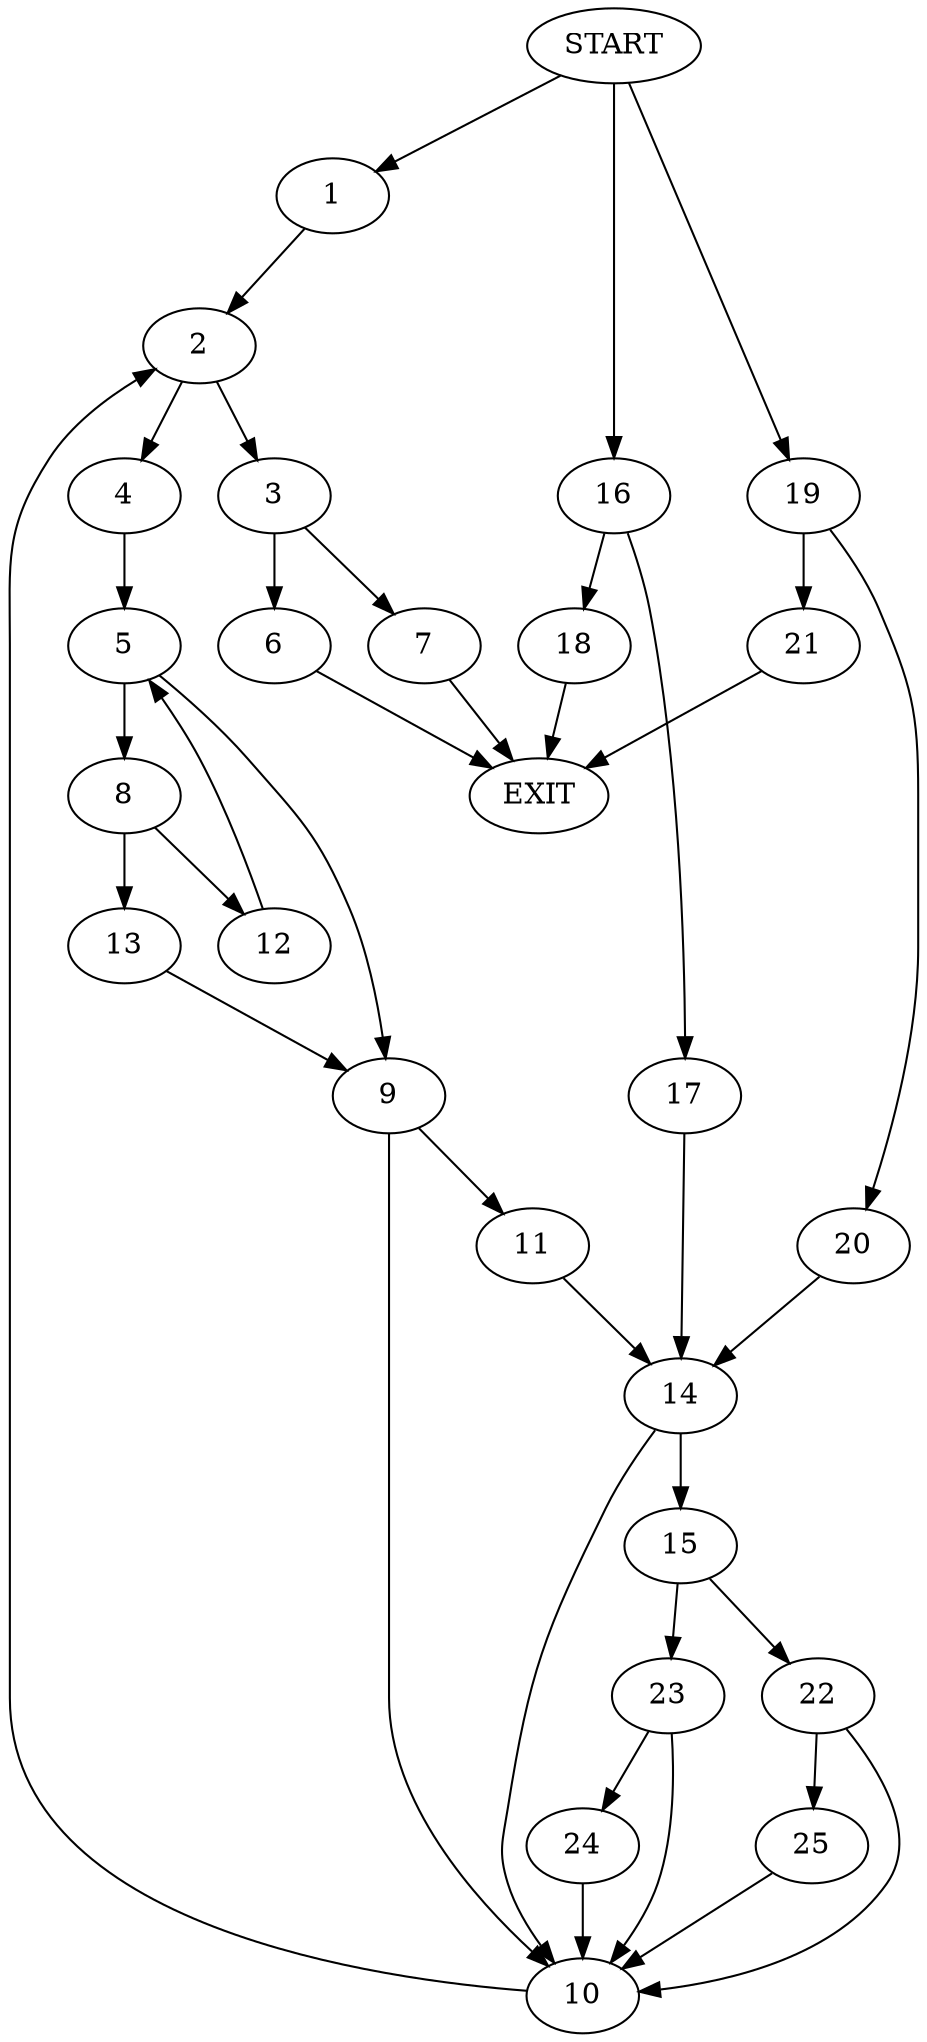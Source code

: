 digraph {
0 [label="START"]
26 [label="EXIT"]
0 -> 1
1 -> 2
2 -> 3
2 -> 4
4 -> 5
3 -> 6
3 -> 7
5 -> 8
5 -> 9
9 -> 10
9 -> 11
8 -> 12
8 -> 13
12 -> 5
13 -> 9
11 -> 14
10 -> 2
14 -> 10
14 -> 15
0 -> 16
16 -> 17
16 -> 18
17 -> 14
18 -> 26
0 -> 19
19 -> 20
19 -> 21
20 -> 14
21 -> 26
15 -> 22
15 -> 23
23 -> 10
23 -> 24
22 -> 10
22 -> 25
25 -> 10
24 -> 10
7 -> 26
6 -> 26
}
